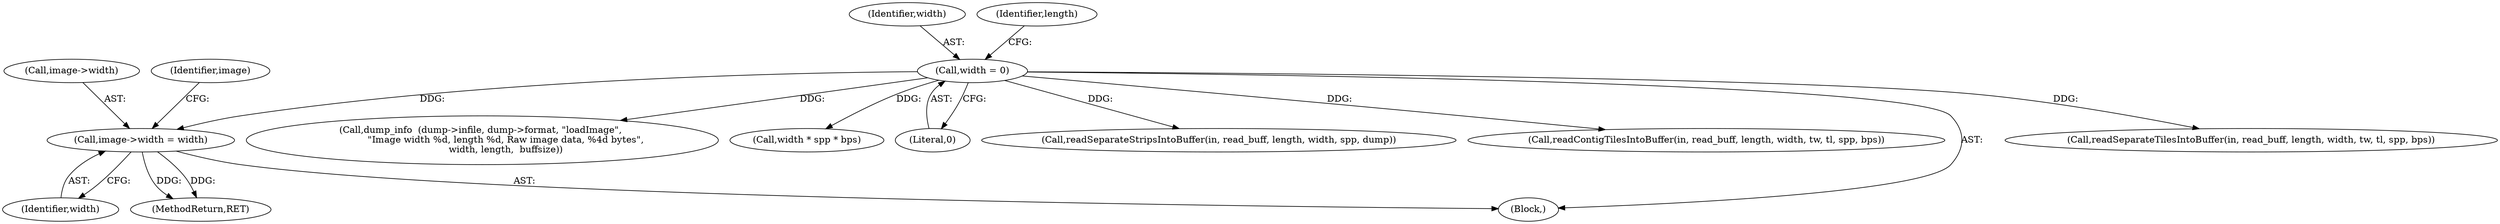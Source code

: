 digraph "0_libtiff_83a4b92815ea04969d494416eaae3d4c6b338e4a#diff-c8b4b355f9b5c06d585b23138e1c185f_5@pointer" {
"1000439" [label="(Call,image->width = width)"];
"1000181" [label="(Call,width = 0)"];
"1001127" [label="(Call,readSeparateTilesIntoBuffer(in, read_buff, length, width, tw, tl, spp, bps))"];
"1000439" [label="(Call,image->width = width)"];
"1000440" [label="(Call,image->width)"];
"1001165" [label="(Call,dump_info  (dump->infile, dump->format, \"loadImage\", \n                \"Image width %d, length %d, Raw image data, %4d bytes\",\n                width, length,  buffsize))"];
"1000132" [label="(Block,)"];
"1000825" [label="(Call,width * spp * bps)"];
"1000183" [label="(Literal,0)"];
"1001084" [label="(Call,readSeparateStripsIntoBuffer(in, read_buff, length, width, spp, dump))"];
"1000182" [label="(Identifier,width)"];
"1000186" [label="(Identifier,length)"];
"1000443" [label="(Identifier,width)"];
"1001214" [label="(MethodReturn,RET)"];
"1000446" [label="(Identifier,image)"];
"1001107" [label="(Call,readContigTilesIntoBuffer(in, read_buff, length, width, tw, tl, spp, bps))"];
"1000181" [label="(Call,width = 0)"];
"1000439" -> "1000132"  [label="AST: "];
"1000439" -> "1000443"  [label="CFG: "];
"1000440" -> "1000439"  [label="AST: "];
"1000443" -> "1000439"  [label="AST: "];
"1000446" -> "1000439"  [label="CFG: "];
"1000439" -> "1001214"  [label="DDG: "];
"1000439" -> "1001214"  [label="DDG: "];
"1000181" -> "1000439"  [label="DDG: "];
"1000181" -> "1000132"  [label="AST: "];
"1000181" -> "1000183"  [label="CFG: "];
"1000182" -> "1000181"  [label="AST: "];
"1000183" -> "1000181"  [label="AST: "];
"1000186" -> "1000181"  [label="CFG: "];
"1000181" -> "1000825"  [label="DDG: "];
"1000181" -> "1001084"  [label="DDG: "];
"1000181" -> "1001107"  [label="DDG: "];
"1000181" -> "1001127"  [label="DDG: "];
"1000181" -> "1001165"  [label="DDG: "];
}

